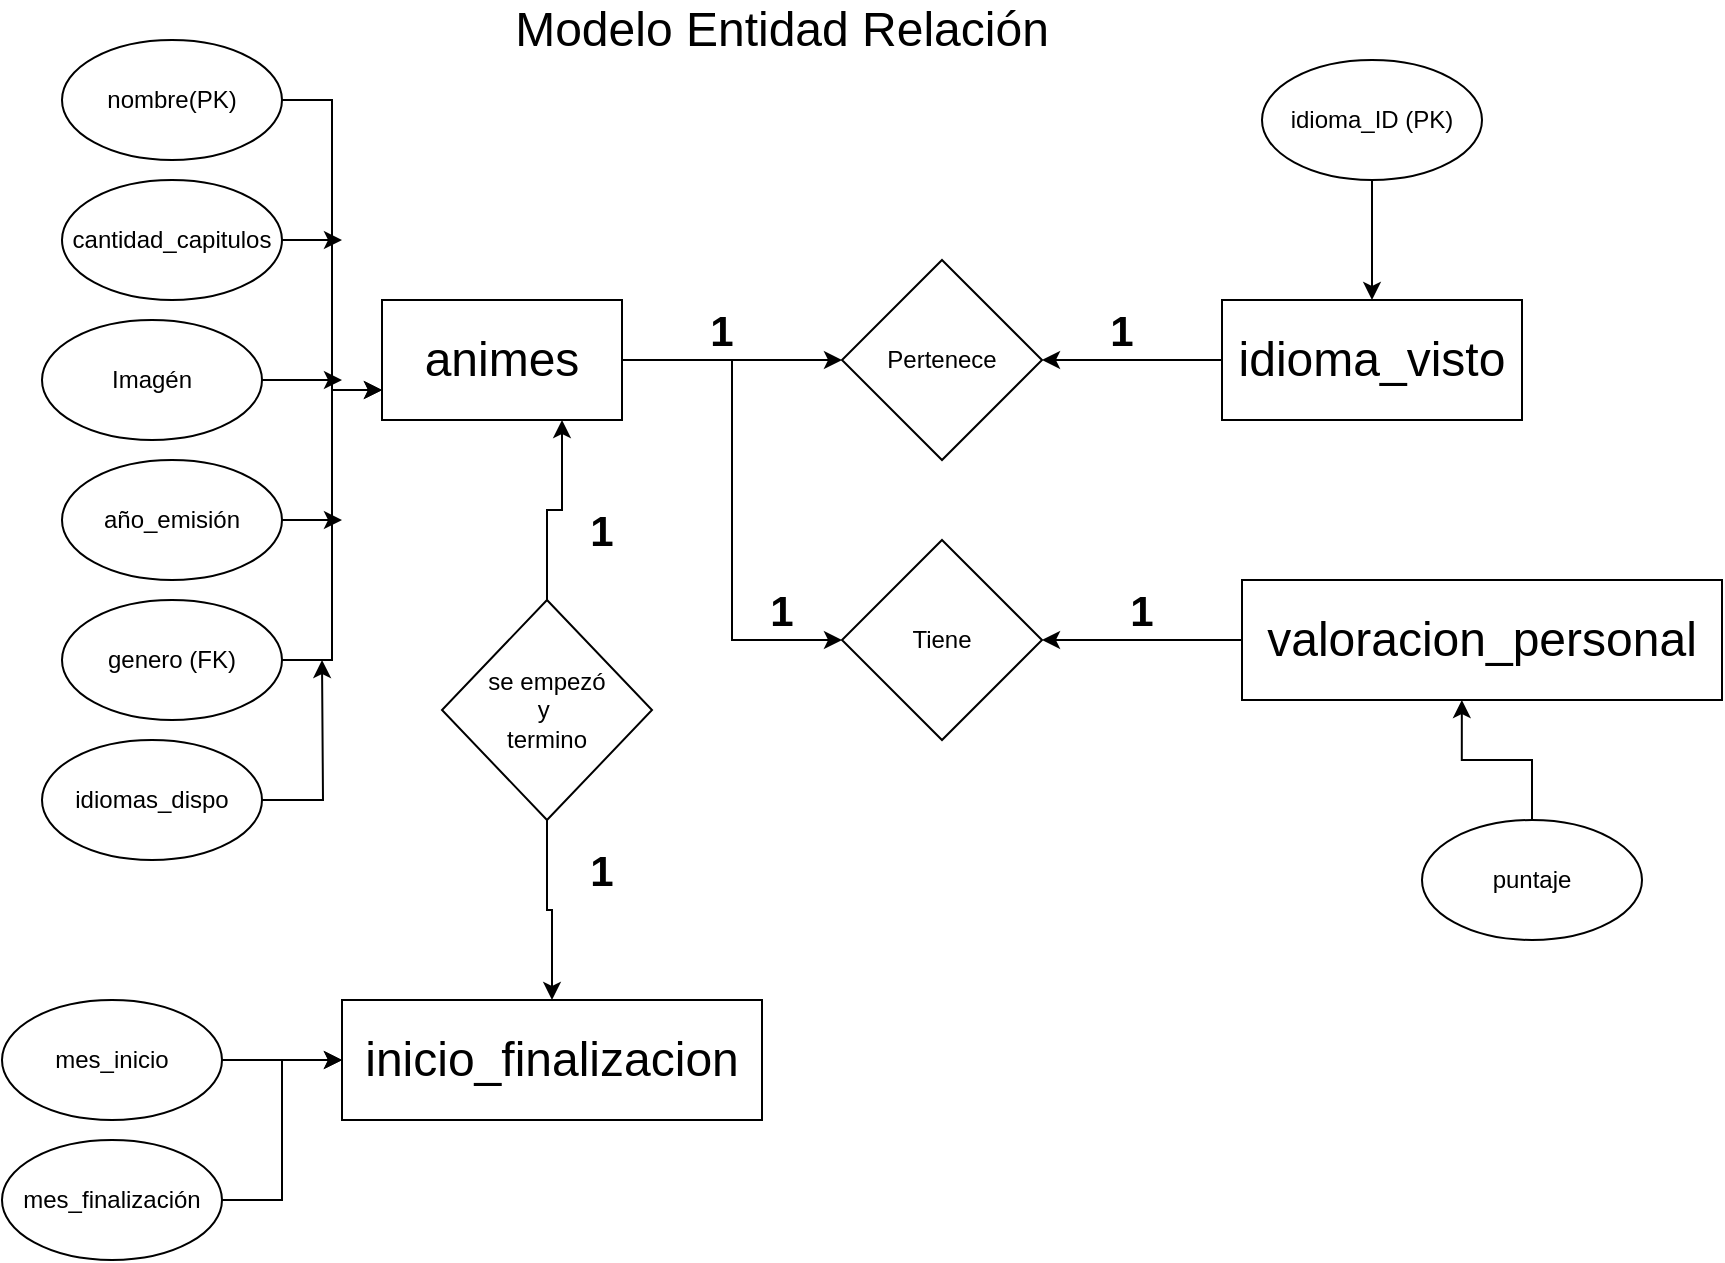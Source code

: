 <mxfile version="22.1.16" type="device">
  <diagram name="Página-1" id="kWGFQEZbpmOjTuQi5vGi">
    <mxGraphModel dx="2000" dy="645" grid="1" gridSize="10" guides="1" tooltips="1" connect="1" arrows="1" fold="1" page="1" pageScale="1" pageWidth="827" pageHeight="1169" background="none" math="0" shadow="0">
      <root>
        <mxCell id="0" />
        <mxCell id="1" parent="0" />
        <mxCell id="JekiT7vHwmyIhfHJnwTd-12" style="edgeStyle=orthogonalEdgeStyle;rounded=0;orthogonalLoop=1;jettySize=auto;html=1;exitX=1;exitY=0.5;exitDx=0;exitDy=0;entryX=0;entryY=0.5;entryDx=0;entryDy=0;" edge="1" parent="1" source="qOnk--vul-8EvT4PJZk2-2" target="qOnk--vul-8EvT4PJZk2-21">
          <mxGeometry relative="1" as="geometry" />
        </mxCell>
        <mxCell id="JekiT7vHwmyIhfHJnwTd-40" style="edgeStyle=orthogonalEdgeStyle;rounded=0;orthogonalLoop=1;jettySize=auto;html=1;entryX=0;entryY=0.5;entryDx=0;entryDy=0;" edge="1" parent="1" source="qOnk--vul-8EvT4PJZk2-2" target="JekiT7vHwmyIhfHJnwTd-38">
          <mxGeometry relative="1" as="geometry" />
        </mxCell>
        <mxCell id="qOnk--vul-8EvT4PJZk2-2" value="&lt;font style=&quot;font-size: 24px;&quot;&gt;animes&lt;/font&gt;" style="rounded=0;whiteSpace=wrap;html=1;" parent="1" vertex="1">
          <mxGeometry x="150" y="150" width="120" height="60" as="geometry" />
        </mxCell>
        <mxCell id="qOnk--vul-8EvT4PJZk2-3" value="&lt;font style=&quot;font-size: 24px;&quot;&gt;inicio_finalizacion&lt;/font&gt;" style="rounded=0;whiteSpace=wrap;html=1;" parent="1" vertex="1">
          <mxGeometry x="130" y="500" width="210" height="60" as="geometry" />
        </mxCell>
        <mxCell id="JekiT7vHwmyIhfHJnwTd-39" style="edgeStyle=orthogonalEdgeStyle;rounded=0;orthogonalLoop=1;jettySize=auto;html=1;entryX=1;entryY=0.5;entryDx=0;entryDy=0;" edge="1" parent="1" source="qOnk--vul-8EvT4PJZk2-4" target="JekiT7vHwmyIhfHJnwTd-38">
          <mxGeometry relative="1" as="geometry" />
        </mxCell>
        <mxCell id="qOnk--vul-8EvT4PJZk2-4" value="&lt;font style=&quot;font-size: 24px;&quot;&gt;valoracion_personal&lt;/font&gt;" style="rounded=0;whiteSpace=wrap;html=1;" parent="1" vertex="1">
          <mxGeometry x="580" y="290" width="240" height="60" as="geometry" />
        </mxCell>
        <mxCell id="qOnk--vul-8EvT4PJZk2-5" value="&lt;font style=&quot;font-size: 24px;&quot;&gt;idioma_visto&lt;/font&gt;" style="rounded=0;whiteSpace=wrap;html=1;" parent="1" vertex="1">
          <mxGeometry x="570" y="150" width="150" height="60" as="geometry" />
        </mxCell>
        <mxCell id="JekiT7vHwmyIhfHJnwTd-25" style="edgeStyle=orthogonalEdgeStyle;rounded=0;orthogonalLoop=1;jettySize=auto;html=1;" edge="1" parent="1" source="qOnk--vul-8EvT4PJZk2-10">
          <mxGeometry relative="1" as="geometry">
            <mxPoint x="130" y="120" as="targetPoint" />
          </mxGeometry>
        </mxCell>
        <mxCell id="qOnk--vul-8EvT4PJZk2-10" value="cantidad_capitulos" style="ellipse;whiteSpace=wrap;html=1;" parent="1" vertex="1">
          <mxGeometry x="-10" y="90" width="110" height="60" as="geometry" />
        </mxCell>
        <mxCell id="JekiT7vHwmyIhfHJnwTd-21" style="edgeStyle=orthogonalEdgeStyle;rounded=0;orthogonalLoop=1;jettySize=auto;html=1;entryX=0;entryY=0.75;entryDx=0;entryDy=0;" edge="1" parent="1" source="qOnk--vul-8EvT4PJZk2-12" target="qOnk--vul-8EvT4PJZk2-2">
          <mxGeometry relative="1" as="geometry" />
        </mxCell>
        <mxCell id="qOnk--vul-8EvT4PJZk2-12" value="nombre(PK)" style="ellipse;whiteSpace=wrap;html=1;" parent="1" vertex="1">
          <mxGeometry x="-10" y="20" width="110" height="60" as="geometry" />
        </mxCell>
        <mxCell id="JekiT7vHwmyIhfHJnwTd-26" style="edgeStyle=orthogonalEdgeStyle;rounded=0;orthogonalLoop=1;jettySize=auto;html=1;exitX=1;exitY=0.5;exitDx=0;exitDy=0;" edge="1" parent="1" source="qOnk--vul-8EvT4PJZk2-13">
          <mxGeometry relative="1" as="geometry">
            <mxPoint x="130" y="260" as="targetPoint" />
          </mxGeometry>
        </mxCell>
        <mxCell id="qOnk--vul-8EvT4PJZk2-13" value="año_emisión" style="ellipse;whiteSpace=wrap;html=1;" parent="1" vertex="1">
          <mxGeometry x="-10" y="230" width="110" height="60" as="geometry" />
        </mxCell>
        <mxCell id="JekiT7vHwmyIhfHJnwTd-22" style="edgeStyle=orthogonalEdgeStyle;rounded=0;orthogonalLoop=1;jettySize=auto;html=1;entryX=0;entryY=0.75;entryDx=0;entryDy=0;" edge="1" parent="1" source="qOnk--vul-8EvT4PJZk2-14" target="qOnk--vul-8EvT4PJZk2-2">
          <mxGeometry relative="1" as="geometry" />
        </mxCell>
        <mxCell id="qOnk--vul-8EvT4PJZk2-14" value="genero (FK)" style="ellipse;whiteSpace=wrap;html=1;" parent="1" vertex="1">
          <mxGeometry x="-10" y="300" width="110" height="60" as="geometry" />
        </mxCell>
        <mxCell id="JekiT7vHwmyIhfHJnwTd-24" style="edgeStyle=orthogonalEdgeStyle;rounded=0;orthogonalLoop=1;jettySize=auto;html=1;" edge="1" parent="1" source="qOnk--vul-8EvT4PJZk2-15">
          <mxGeometry relative="1" as="geometry">
            <mxPoint x="130" y="190" as="targetPoint" />
          </mxGeometry>
        </mxCell>
        <mxCell id="qOnk--vul-8EvT4PJZk2-15" value="Imagén" style="ellipse;whiteSpace=wrap;html=1;" parent="1" vertex="1">
          <mxGeometry x="-20" y="160" width="110" height="60" as="geometry" />
        </mxCell>
        <mxCell id="qOnk--vul-8EvT4PJZk2-21" value="Pertenece" style="rhombus;whiteSpace=wrap;html=1;" parent="1" vertex="1">
          <mxGeometry x="380" y="130" width="100" height="100" as="geometry" />
        </mxCell>
        <mxCell id="JekiT7vHwmyIhfHJnwTd-28" style="edgeStyle=orthogonalEdgeStyle;rounded=0;orthogonalLoop=1;jettySize=auto;html=1;entryX=0;entryY=0.5;entryDx=0;entryDy=0;" edge="1" parent="1" source="JekiT7vHwmyIhfHJnwTd-1" target="qOnk--vul-8EvT4PJZk2-3">
          <mxGeometry relative="1" as="geometry" />
        </mxCell>
        <mxCell id="JekiT7vHwmyIhfHJnwTd-1" value="mes_inicio" style="ellipse;whiteSpace=wrap;html=1;" vertex="1" parent="1">
          <mxGeometry x="-40" y="500" width="110" height="60" as="geometry" />
        </mxCell>
        <mxCell id="JekiT7vHwmyIhfHJnwTd-36" style="edgeStyle=orthogonalEdgeStyle;rounded=0;orthogonalLoop=1;jettySize=auto;html=1;entryX=0;entryY=0.5;entryDx=0;entryDy=0;" edge="1" parent="1" source="JekiT7vHwmyIhfHJnwTd-2" target="qOnk--vul-8EvT4PJZk2-3">
          <mxGeometry relative="1" as="geometry" />
        </mxCell>
        <mxCell id="JekiT7vHwmyIhfHJnwTd-2" value="mes_finalización" style="ellipse;whiteSpace=wrap;html=1;" vertex="1" parent="1">
          <mxGeometry x="-40" y="570" width="110" height="60" as="geometry" />
        </mxCell>
        <mxCell id="JekiT7vHwmyIhfHJnwTd-5" value="puntaje" style="ellipse;whiteSpace=wrap;html=1;" vertex="1" parent="1">
          <mxGeometry x="670" y="410" width="110" height="60" as="geometry" />
        </mxCell>
        <mxCell id="JekiT7vHwmyIhfHJnwTd-9" value="1" style="text;html=1;strokeColor=none;fillColor=none;align=center;verticalAlign=middle;whiteSpace=wrap;rounded=0;fontStyle=1;fontFamily=Helvetica;fontSize=21;" vertex="1" parent="1">
          <mxGeometry x="290" y="150" width="60" height="30" as="geometry" />
        </mxCell>
        <mxCell id="JekiT7vHwmyIhfHJnwTd-10" value="1" style="text;html=1;strokeColor=none;fillColor=none;align=center;verticalAlign=middle;whiteSpace=wrap;rounded=0;fontStyle=1;fontFamily=Helvetica;fontSize=21;" vertex="1" parent="1">
          <mxGeometry x="490" y="150" width="60" height="30" as="geometry" />
        </mxCell>
        <mxCell id="JekiT7vHwmyIhfHJnwTd-13" style="edgeStyle=orthogonalEdgeStyle;rounded=0;orthogonalLoop=1;jettySize=auto;html=1;entryX=1;entryY=0.5;entryDx=0;entryDy=0;" edge="1" parent="1" source="qOnk--vul-8EvT4PJZk2-5" target="qOnk--vul-8EvT4PJZk2-21">
          <mxGeometry relative="1" as="geometry" />
        </mxCell>
        <mxCell id="JekiT7vHwmyIhfHJnwTd-20" style="edgeStyle=orthogonalEdgeStyle;rounded=0;orthogonalLoop=1;jettySize=auto;html=1;entryX=0.5;entryY=0;entryDx=0;entryDy=0;" edge="1" parent="1" source="JekiT7vHwmyIhfHJnwTd-19" target="qOnk--vul-8EvT4PJZk2-5">
          <mxGeometry relative="1" as="geometry" />
        </mxCell>
        <mxCell id="JekiT7vHwmyIhfHJnwTd-19" value="idioma_ID (PK)" style="ellipse;whiteSpace=wrap;html=1;" vertex="1" parent="1">
          <mxGeometry x="590" y="30" width="110" height="60" as="geometry" />
        </mxCell>
        <mxCell id="JekiT7vHwmyIhfHJnwTd-32" style="edgeStyle=orthogonalEdgeStyle;rounded=0;orthogonalLoop=1;jettySize=auto;html=1;entryX=0.5;entryY=0;entryDx=0;entryDy=0;" edge="1" parent="1" source="JekiT7vHwmyIhfHJnwTd-27" target="qOnk--vul-8EvT4PJZk2-3">
          <mxGeometry relative="1" as="geometry" />
        </mxCell>
        <mxCell id="JekiT7vHwmyIhfHJnwTd-33" style="edgeStyle=orthogonalEdgeStyle;rounded=0;orthogonalLoop=1;jettySize=auto;html=1;entryX=0.75;entryY=1;entryDx=0;entryDy=0;" edge="1" parent="1" source="JekiT7vHwmyIhfHJnwTd-27" target="qOnk--vul-8EvT4PJZk2-2">
          <mxGeometry relative="1" as="geometry" />
        </mxCell>
        <mxCell id="JekiT7vHwmyIhfHJnwTd-27" value="se empezó&lt;br&gt;y&amp;nbsp;&lt;br&gt;termino" style="rhombus;whiteSpace=wrap;html=1;" vertex="1" parent="1">
          <mxGeometry x="180" y="300" width="105" height="110" as="geometry" />
        </mxCell>
        <mxCell id="JekiT7vHwmyIhfHJnwTd-34" value="1" style="text;html=1;strokeColor=none;fillColor=none;align=center;verticalAlign=middle;whiteSpace=wrap;rounded=0;fontStyle=1;fontFamily=Helvetica;fontSize=21;" vertex="1" parent="1">
          <mxGeometry x="230" y="420" width="60" height="30" as="geometry" />
        </mxCell>
        <mxCell id="JekiT7vHwmyIhfHJnwTd-35" value="1" style="text;html=1;strokeColor=none;fillColor=none;align=center;verticalAlign=middle;whiteSpace=wrap;rounded=0;fontStyle=1;fontFamily=Helvetica;fontSize=21;" vertex="1" parent="1">
          <mxGeometry x="230" y="250" width="60" height="30" as="geometry" />
        </mxCell>
        <mxCell id="JekiT7vHwmyIhfHJnwTd-37" style="edgeStyle=orthogonalEdgeStyle;rounded=0;orthogonalLoop=1;jettySize=auto;html=1;entryX=0.458;entryY=1;entryDx=0;entryDy=0;entryPerimeter=0;" edge="1" parent="1" source="JekiT7vHwmyIhfHJnwTd-5" target="qOnk--vul-8EvT4PJZk2-4">
          <mxGeometry relative="1" as="geometry" />
        </mxCell>
        <mxCell id="JekiT7vHwmyIhfHJnwTd-38" value="Tiene" style="rhombus;whiteSpace=wrap;html=1;" vertex="1" parent="1">
          <mxGeometry x="380" y="270" width="100" height="100" as="geometry" />
        </mxCell>
        <mxCell id="JekiT7vHwmyIhfHJnwTd-41" value="1" style="text;html=1;strokeColor=none;fillColor=none;align=center;verticalAlign=middle;whiteSpace=wrap;rounded=0;fontStyle=1;fontFamily=Helvetica;fontSize=21;" vertex="1" parent="1">
          <mxGeometry x="320" y="290" width="60" height="30" as="geometry" />
        </mxCell>
        <mxCell id="JekiT7vHwmyIhfHJnwTd-42" value="1" style="text;html=1;strokeColor=none;fillColor=none;align=center;verticalAlign=middle;whiteSpace=wrap;rounded=0;fontStyle=1;fontFamily=Helvetica;fontSize=21;" vertex="1" parent="1">
          <mxGeometry x="500" y="290" width="60" height="30" as="geometry" />
        </mxCell>
        <mxCell id="JekiT7vHwmyIhfHJnwTd-44" style="edgeStyle=orthogonalEdgeStyle;rounded=0;orthogonalLoop=1;jettySize=auto;html=1;" edge="1" parent="1" source="JekiT7vHwmyIhfHJnwTd-43">
          <mxGeometry relative="1" as="geometry">
            <mxPoint x="120" y="330" as="targetPoint" />
          </mxGeometry>
        </mxCell>
        <mxCell id="JekiT7vHwmyIhfHJnwTd-43" value="idiomas_dispo" style="ellipse;whiteSpace=wrap;html=1;" vertex="1" parent="1">
          <mxGeometry x="-20" y="370" width="110" height="60" as="geometry" />
        </mxCell>
        <mxCell id="JekiT7vHwmyIhfHJnwTd-45" value="Modelo Entidad Relación" style="text;html=1;strokeColor=none;fillColor=none;align=center;verticalAlign=middle;whiteSpace=wrap;rounded=0;fontSize=24;" vertex="1" parent="1">
          <mxGeometry x="210" width="280" height="30" as="geometry" />
        </mxCell>
      </root>
    </mxGraphModel>
  </diagram>
</mxfile>
